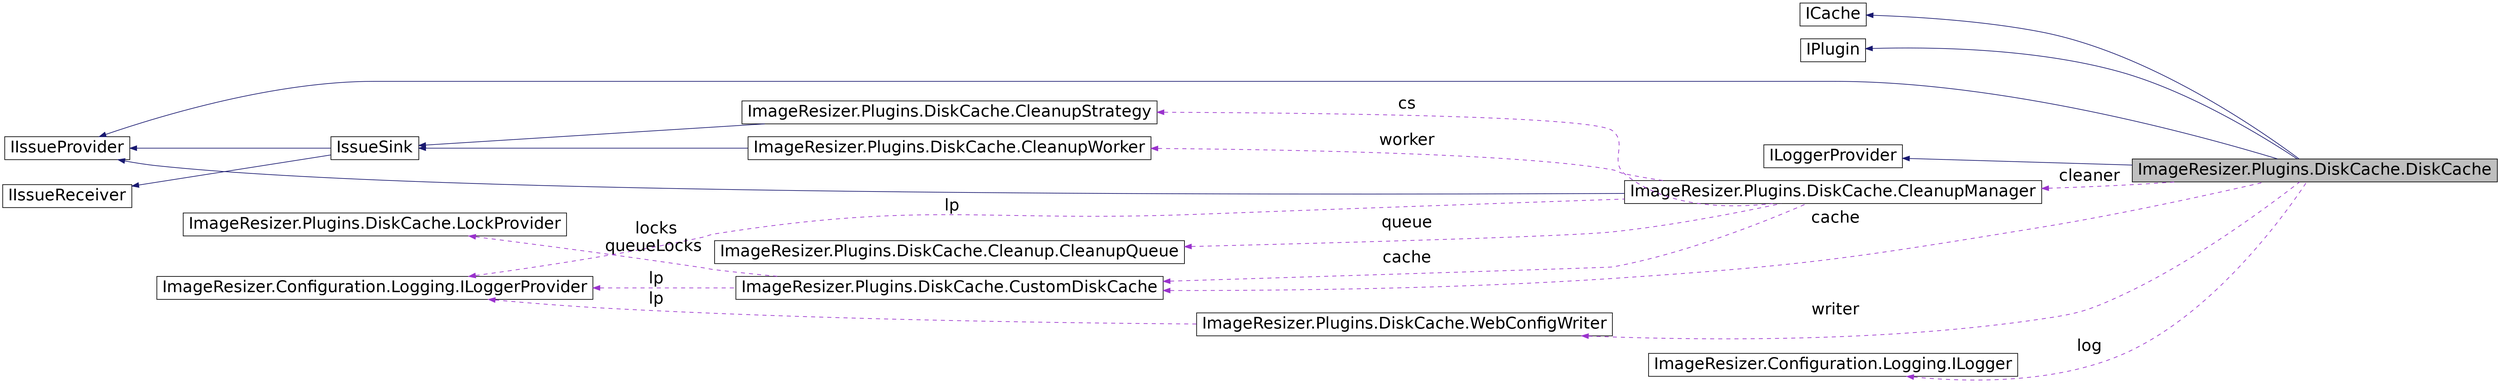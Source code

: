 digraph G
{
  edge [fontname="Helvetica",fontsize="24",labelfontname="Helvetica",labelfontsize="24"];
  node [fontname="Helvetica",fontsize="24",shape=record];
  rankdir="LR";
  Node1 [label="ImageResizer.Plugins.DiskCache.DiskCache",height=0.2,width=0.4,color="black", fillcolor="grey75", style="filled" fontcolor="black"];
  Node2 -> Node1 [dir="back",color="midnightblue",fontsize="24",style="solid",fontname="Helvetica"];
  Node2 [label="ICache",height=0.2,width=0.4,color="black", fillcolor="white", style="filled",URL="$interface_image_resizer_1_1_caching_1_1_i_cache.html",tooltip="Provides caching behavior."];
  Node3 -> Node1 [dir="back",color="midnightblue",fontsize="24",style="solid",fontname="Helvetica"];
  Node3 [label="IPlugin",height=0.2,width=0.4,color="black", fillcolor="white", style="filled",URL="$interface_image_resizer_1_1_plugins_1_1_i_plugin.html",tooltip="All plugins must implement this. Enables web.config addition and removal."];
  Node4 -> Node1 [dir="back",color="midnightblue",fontsize="24",style="solid",fontname="Helvetica"];
  Node4 [label="IIssueProvider",height=0.2,width=0.4,color="black", fillcolor="white", style="filled",URL="$interface_image_resizer_1_1_configuration_1_1_issues_1_1_i_issue_provider.html"];
  Node5 -> Node1 [dir="back",color="midnightblue",fontsize="24",style="solid",fontname="Helvetica"];
  Node5 [label="ILoggerProvider",height=0.2,width=0.4,color="black", fillcolor="white", style="filled",URL="$interface_image_resizer_1_1_configuration_1_1_logging_1_1_i_logger_provider.html"];
  Node6 -> Node1 [dir="back",color="darkorchid3",fontsize="24",style="dashed",label=" writer" ,fontname="Helvetica"];
  Node6 [label="ImageResizer.Plugins.DiskCache.WebConfigWriter",height=0.2,width=0.4,color="black", fillcolor="white", style="filled",URL="$class_image_resizer_1_1_plugins_1_1_disk_cache_1_1_web_config_writer.html",tooltip="Handles writing a Web.Config to disk that uses Url Authorization to prevent visitors from accessing t..."];
  Node7 -> Node6 [dir="back",color="darkorchid3",fontsize="24",style="dashed",label=" lp" ,fontname="Helvetica"];
  Node7 [label="ImageResizer.Configuration.Logging.ILoggerProvider",height=0.2,width=0.4,color="black", fillcolor="white", style="filled",URL="$interface_image_resizer_1_1_configuration_1_1_logging_1_1_i_logger_provider.html"];
  Node8 -> Node1 [dir="back",color="darkorchid3",fontsize="24",style="dashed",label=" cleaner" ,fontname="Helvetica"];
  Node8 [label="ImageResizer.Plugins.DiskCache.CleanupManager",height=0.2,width=0.4,color="black", fillcolor="white", style="filled",URL="$class_image_resizer_1_1_plugins_1_1_disk_cache_1_1_cleanup_manager.html"];
  Node4 -> Node8 [dir="back",color="midnightblue",fontsize="24",style="solid",fontname="Helvetica"];
  Node7 -> Node8 [dir="back",color="darkorchid3",fontsize="24",style="dashed",label=" lp" ,fontname="Helvetica"];
  Node9 -> Node8 [dir="back",color="darkorchid3",fontsize="24",style="dashed",label=" cs" ,fontname="Helvetica"];
  Node9 [label="ImageResizer.Plugins.DiskCache.CleanupStrategy",height=0.2,width=0.4,color="black", fillcolor="white", style="filled",URL="$class_image_resizer_1_1_plugins_1_1_disk_cache_1_1_cleanup_strategy.html"];
  Node10 -> Node9 [dir="back",color="midnightblue",fontsize="24",style="solid",fontname="Helvetica"];
  Node10 [label="IssueSink",height=0.2,width=0.4,color="black", fillcolor="white", style="filled",URL="$class_image_resizer_1_1_configuration_1_1_issues_1_1_issue_sink.html"];
  Node4 -> Node10 [dir="back",color="midnightblue",fontsize="24",style="solid",fontname="Helvetica"];
  Node11 -> Node10 [dir="back",color="midnightblue",fontsize="24",style="solid",fontname="Helvetica"];
  Node11 [label="IIssueReceiver",height=0.2,width=0.4,color="black", fillcolor="white", style="filled",URL="$interface_image_resizer_1_1_configuration_1_1_issues_1_1_i_issue_receiver.html"];
  Node12 -> Node8 [dir="back",color="darkorchid3",fontsize="24",style="dashed",label=" cache" ,fontname="Helvetica"];
  Node12 [label="ImageResizer.Plugins.DiskCache.CustomDiskCache",height=0.2,width=0.4,color="black", fillcolor="white", style="filled",URL="$class_image_resizer_1_1_plugins_1_1_disk_cache_1_1_custom_disk_cache.html",tooltip="Handles access to a disk-based file cache. Handles locking and versioning. Supports subfolders for sc..."];
  Node7 -> Node12 [dir="back",color="darkorchid3",fontsize="24",style="dashed",label=" lp" ,fontname="Helvetica"];
  Node13 -> Node12 [dir="back",color="darkorchid3",fontsize="24",style="dashed",label=" locks\nqueueLocks" ,fontname="Helvetica"];
  Node13 [label="ImageResizer.Plugins.DiskCache.LockProvider",height=0.2,width=0.4,color="black", fillcolor="white", style="filled",URL="$class_image_resizer_1_1_plugins_1_1_disk_cache_1_1_lock_provider.html",tooltip="Provides locking based on a string key. Locks are local to the LockProvider instance. The class handles disposing of unused locks. Generally used for coordinating writes to files (of which there can be millions). Only keeps key/lock pairs in memory which are in use. Thread-safe."];
  Node14 -> Node8 [dir="back",color="darkorchid3",fontsize="24",style="dashed",label=" worker" ,fontname="Helvetica"];
  Node14 [label="ImageResizer.Plugins.DiskCache.CleanupWorker",height=0.2,width=0.4,color="black", fillcolor="white", style="filled",URL="$class_image_resizer_1_1_plugins_1_1_disk_cache_1_1_cleanup_worker.html"];
  Node10 -> Node14 [dir="back",color="midnightblue",fontsize="24",style="solid",fontname="Helvetica"];
  Node15 -> Node8 [dir="back",color="darkorchid3",fontsize="24",style="dashed",label=" queue" ,fontname="Helvetica"];
  Node15 [label="ImageResizer.Plugins.DiskCache.Cleanup.CleanupQueue",height=0.2,width=0.4,color="black", fillcolor="white", style="filled",URL="$class_image_resizer_1_1_plugins_1_1_disk_cache_1_1_cleanup_1_1_cleanup_queue.html"];
  Node12 -> Node1 [dir="back",color="darkorchid3",fontsize="24",style="dashed",label=" cache" ,fontname="Helvetica"];
  Node16 -> Node1 [dir="back",color="darkorchid3",fontsize="24",style="dashed",label=" log" ,fontname="Helvetica"];
  Node16 [label="ImageResizer.Configuration.Logging.ILogger",height=0.2,width=0.4,color="black", fillcolor="white", style="filled",URL="$interface_image_resizer_1_1_configuration_1_1_logging_1_1_i_logger.html"];
}
